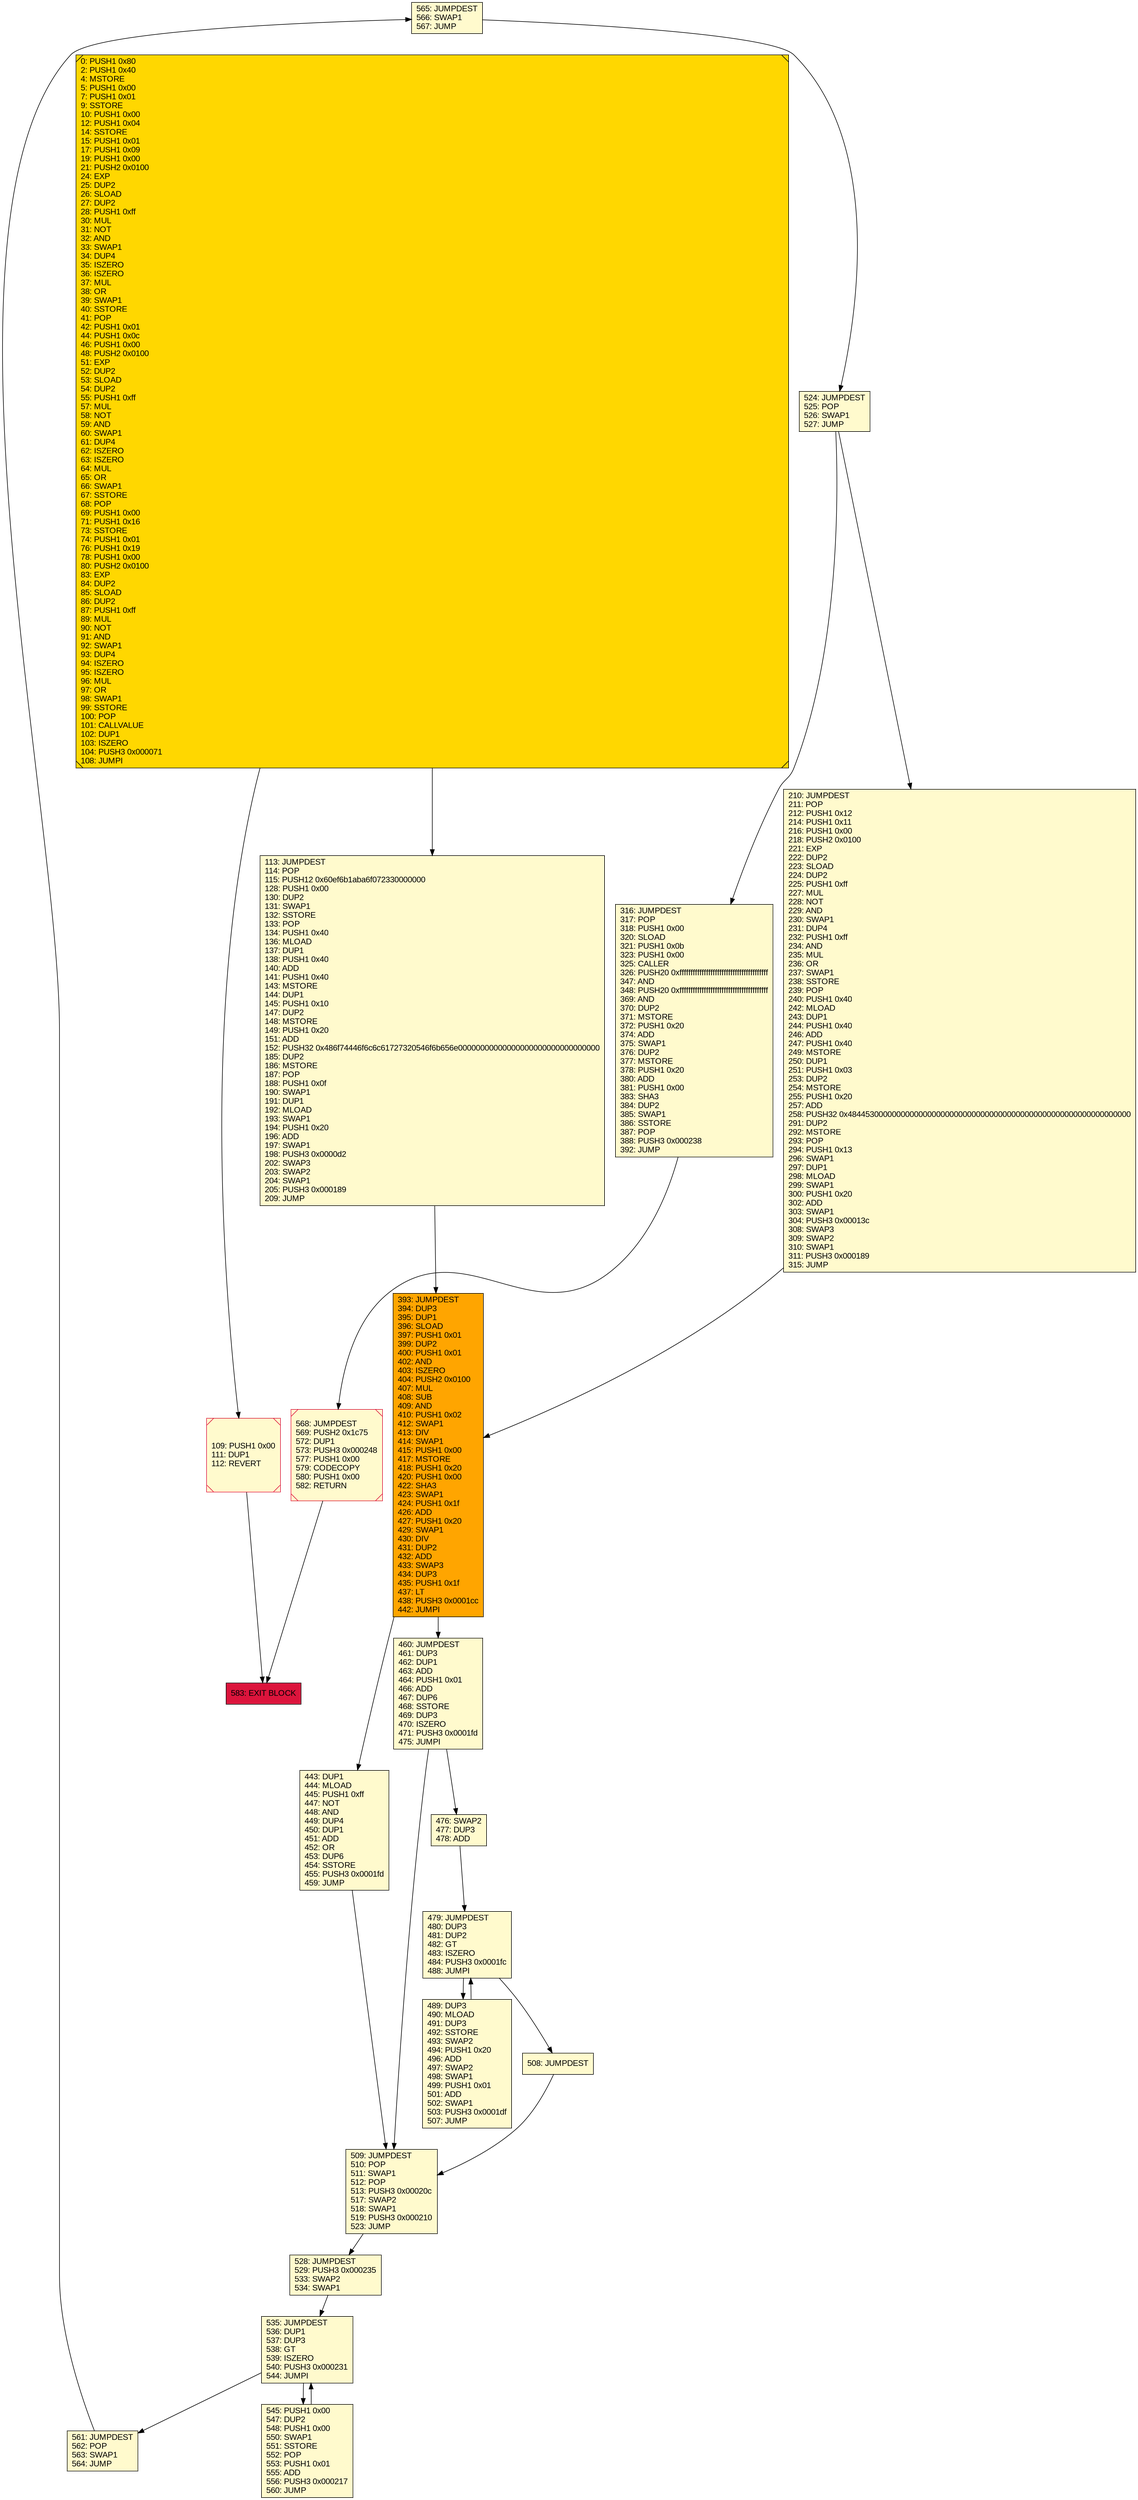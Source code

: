 digraph G {
bgcolor=transparent rankdir=UD;
node [shape=box style=filled color=black fillcolor=white fontname=arial fontcolor=black];
565 [label="565: JUMPDEST\l566: SWAP1\l567: JUMP\l" fillcolor=lemonchiffon ];
528 [label="528: JUMPDEST\l529: PUSH3 0x000235\l533: SWAP2\l534: SWAP1\l" fillcolor=lemonchiffon ];
561 [label="561: JUMPDEST\l562: POP\l563: SWAP1\l564: JUMP\l" fillcolor=lemonchiffon ];
583 [label="583: EXIT BLOCK\l" fillcolor=crimson ];
113 [label="113: JUMPDEST\l114: POP\l115: PUSH12 0x60ef6b1aba6f072330000000\l128: PUSH1 0x00\l130: DUP2\l131: SWAP1\l132: SSTORE\l133: POP\l134: PUSH1 0x40\l136: MLOAD\l137: DUP1\l138: PUSH1 0x40\l140: ADD\l141: PUSH1 0x40\l143: MSTORE\l144: DUP1\l145: PUSH1 0x10\l147: DUP2\l148: MSTORE\l149: PUSH1 0x20\l151: ADD\l152: PUSH32 0x486f74446f6c6c61727320546f6b656e00000000000000000000000000000000\l185: DUP2\l186: MSTORE\l187: POP\l188: PUSH1 0x0f\l190: SWAP1\l191: DUP1\l192: MLOAD\l193: SWAP1\l194: PUSH1 0x20\l196: ADD\l197: SWAP1\l198: PUSH3 0x0000d2\l202: SWAP3\l203: SWAP2\l204: SWAP1\l205: PUSH3 0x000189\l209: JUMP\l" fillcolor=lemonchiffon ];
109 [label="109: PUSH1 0x00\l111: DUP1\l112: REVERT\l" fillcolor=lemonchiffon shape=Msquare color=crimson ];
443 [label="443: DUP1\l444: MLOAD\l445: PUSH1 0xff\l447: NOT\l448: AND\l449: DUP4\l450: DUP1\l451: ADD\l452: OR\l453: DUP6\l454: SSTORE\l455: PUSH3 0x0001fd\l459: JUMP\l" fillcolor=lemonchiffon ];
489 [label="489: DUP3\l490: MLOAD\l491: DUP3\l492: SSTORE\l493: SWAP2\l494: PUSH1 0x20\l496: ADD\l497: SWAP2\l498: SWAP1\l499: PUSH1 0x01\l501: ADD\l502: SWAP1\l503: PUSH3 0x0001df\l507: JUMP\l" fillcolor=lemonchiffon ];
460 [label="460: JUMPDEST\l461: DUP3\l462: DUP1\l463: ADD\l464: PUSH1 0x01\l466: ADD\l467: DUP6\l468: SSTORE\l469: DUP3\l470: ISZERO\l471: PUSH3 0x0001fd\l475: JUMPI\l" fillcolor=lemonchiffon ];
508 [label="508: JUMPDEST\l" fillcolor=lemonchiffon ];
316 [label="316: JUMPDEST\l317: POP\l318: PUSH1 0x00\l320: SLOAD\l321: PUSH1 0x0b\l323: PUSH1 0x00\l325: CALLER\l326: PUSH20 0xffffffffffffffffffffffffffffffffffffffff\l347: AND\l348: PUSH20 0xffffffffffffffffffffffffffffffffffffffff\l369: AND\l370: DUP2\l371: MSTORE\l372: PUSH1 0x20\l374: ADD\l375: SWAP1\l376: DUP2\l377: MSTORE\l378: PUSH1 0x20\l380: ADD\l381: PUSH1 0x00\l383: SHA3\l384: DUP2\l385: SWAP1\l386: SSTORE\l387: POP\l388: PUSH3 0x000238\l392: JUMP\l" fillcolor=lemonchiffon ];
535 [label="535: JUMPDEST\l536: DUP1\l537: DUP3\l538: GT\l539: ISZERO\l540: PUSH3 0x000231\l544: JUMPI\l" fillcolor=lemonchiffon ];
0 [label="0: PUSH1 0x80\l2: PUSH1 0x40\l4: MSTORE\l5: PUSH1 0x00\l7: PUSH1 0x01\l9: SSTORE\l10: PUSH1 0x00\l12: PUSH1 0x04\l14: SSTORE\l15: PUSH1 0x01\l17: PUSH1 0x09\l19: PUSH1 0x00\l21: PUSH2 0x0100\l24: EXP\l25: DUP2\l26: SLOAD\l27: DUP2\l28: PUSH1 0xff\l30: MUL\l31: NOT\l32: AND\l33: SWAP1\l34: DUP4\l35: ISZERO\l36: ISZERO\l37: MUL\l38: OR\l39: SWAP1\l40: SSTORE\l41: POP\l42: PUSH1 0x01\l44: PUSH1 0x0c\l46: PUSH1 0x00\l48: PUSH2 0x0100\l51: EXP\l52: DUP2\l53: SLOAD\l54: DUP2\l55: PUSH1 0xff\l57: MUL\l58: NOT\l59: AND\l60: SWAP1\l61: DUP4\l62: ISZERO\l63: ISZERO\l64: MUL\l65: OR\l66: SWAP1\l67: SSTORE\l68: POP\l69: PUSH1 0x00\l71: PUSH1 0x16\l73: SSTORE\l74: PUSH1 0x01\l76: PUSH1 0x19\l78: PUSH1 0x00\l80: PUSH2 0x0100\l83: EXP\l84: DUP2\l85: SLOAD\l86: DUP2\l87: PUSH1 0xff\l89: MUL\l90: NOT\l91: AND\l92: SWAP1\l93: DUP4\l94: ISZERO\l95: ISZERO\l96: MUL\l97: OR\l98: SWAP1\l99: SSTORE\l100: POP\l101: CALLVALUE\l102: DUP1\l103: ISZERO\l104: PUSH3 0x000071\l108: JUMPI\l" fillcolor=lemonchiffon shape=Msquare fillcolor=gold ];
509 [label="509: JUMPDEST\l510: POP\l511: SWAP1\l512: POP\l513: PUSH3 0x00020c\l517: SWAP2\l518: SWAP1\l519: PUSH3 0x000210\l523: JUMP\l" fillcolor=lemonchiffon ];
479 [label="479: JUMPDEST\l480: DUP3\l481: DUP2\l482: GT\l483: ISZERO\l484: PUSH3 0x0001fc\l488: JUMPI\l" fillcolor=lemonchiffon ];
210 [label="210: JUMPDEST\l211: POP\l212: PUSH1 0x12\l214: PUSH1 0x11\l216: PUSH1 0x00\l218: PUSH2 0x0100\l221: EXP\l222: DUP2\l223: SLOAD\l224: DUP2\l225: PUSH1 0xff\l227: MUL\l228: NOT\l229: AND\l230: SWAP1\l231: DUP4\l232: PUSH1 0xff\l234: AND\l235: MUL\l236: OR\l237: SWAP1\l238: SSTORE\l239: POP\l240: PUSH1 0x40\l242: MLOAD\l243: DUP1\l244: PUSH1 0x40\l246: ADD\l247: PUSH1 0x40\l249: MSTORE\l250: DUP1\l251: PUSH1 0x03\l253: DUP2\l254: MSTORE\l255: PUSH1 0x20\l257: ADD\l258: PUSH32 0x4844530000000000000000000000000000000000000000000000000000000000\l291: DUP2\l292: MSTORE\l293: POP\l294: PUSH1 0x13\l296: SWAP1\l297: DUP1\l298: MLOAD\l299: SWAP1\l300: PUSH1 0x20\l302: ADD\l303: SWAP1\l304: PUSH3 0x00013c\l308: SWAP3\l309: SWAP2\l310: SWAP1\l311: PUSH3 0x000189\l315: JUMP\l" fillcolor=lemonchiffon ];
545 [label="545: PUSH1 0x00\l547: DUP2\l548: PUSH1 0x00\l550: SWAP1\l551: SSTORE\l552: POP\l553: PUSH1 0x01\l555: ADD\l556: PUSH3 0x000217\l560: JUMP\l" fillcolor=lemonchiffon ];
524 [label="524: JUMPDEST\l525: POP\l526: SWAP1\l527: JUMP\l" fillcolor=lemonchiffon ];
393 [label="393: JUMPDEST\l394: DUP3\l395: DUP1\l396: SLOAD\l397: PUSH1 0x01\l399: DUP2\l400: PUSH1 0x01\l402: AND\l403: ISZERO\l404: PUSH2 0x0100\l407: MUL\l408: SUB\l409: AND\l410: PUSH1 0x02\l412: SWAP1\l413: DIV\l414: SWAP1\l415: PUSH1 0x00\l417: MSTORE\l418: PUSH1 0x20\l420: PUSH1 0x00\l422: SHA3\l423: SWAP1\l424: PUSH1 0x1f\l426: ADD\l427: PUSH1 0x20\l429: SWAP1\l430: DIV\l431: DUP2\l432: ADD\l433: SWAP3\l434: DUP3\l435: PUSH1 0x1f\l437: LT\l438: PUSH3 0x0001cc\l442: JUMPI\l" fillcolor=orange ];
568 [label="568: JUMPDEST\l569: PUSH2 0x1c75\l572: DUP1\l573: PUSH3 0x000248\l577: PUSH1 0x00\l579: CODECOPY\l580: PUSH1 0x00\l582: RETURN\l" fillcolor=lemonchiffon shape=Msquare color=crimson ];
476 [label="476: SWAP2\l477: DUP3\l478: ADD\l" fillcolor=lemonchiffon ];
476 -> 479;
524 -> 210;
460 -> 509;
109 -> 583;
460 -> 476;
535 -> 545;
545 -> 535;
535 -> 561;
0 -> 109;
443 -> 509;
113 -> 393;
568 -> 583;
509 -> 528;
565 -> 524;
561 -> 565;
210 -> 393;
479 -> 508;
508 -> 509;
316 -> 568;
393 -> 460;
524 -> 316;
393 -> 443;
0 -> 113;
528 -> 535;
479 -> 489;
489 -> 479;
}